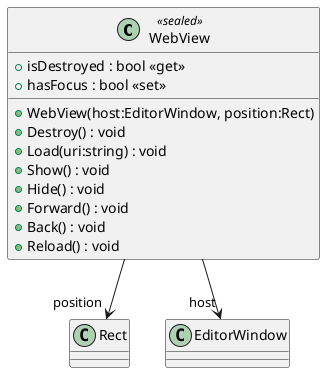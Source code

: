 @startuml
class WebView <<sealed>> {
    + WebView(host:EditorWindow, position:Rect)
    + isDestroyed : bool <<get>>
    + hasFocus : bool <<set>>
    + Destroy() : void
    + Load(uri:string) : void
    + Show() : void
    + Hide() : void
    + Forward() : void
    + Back() : void
    + Reload() : void
}
WebView --> "position" Rect
WebView --> "host" EditorWindow
@enduml
